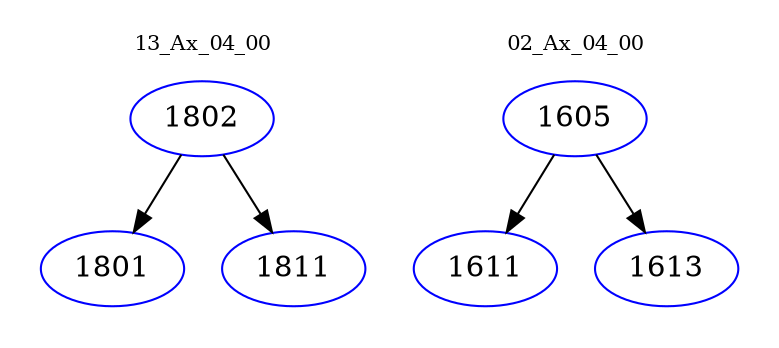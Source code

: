 digraph{
subgraph cluster_0 {
color = white
label = "13_Ax_04_00";
fontsize=10;
T0_1802 [label="1802", color="blue"]
T0_1802 -> T0_1801 [color="black"]
T0_1801 [label="1801", color="blue"]
T0_1802 -> T0_1811 [color="black"]
T0_1811 [label="1811", color="blue"]
}
subgraph cluster_1 {
color = white
label = "02_Ax_04_00";
fontsize=10;
T1_1605 [label="1605", color="blue"]
T1_1605 -> T1_1611 [color="black"]
T1_1611 [label="1611", color="blue"]
T1_1605 -> T1_1613 [color="black"]
T1_1613 [label="1613", color="blue"]
}
}
